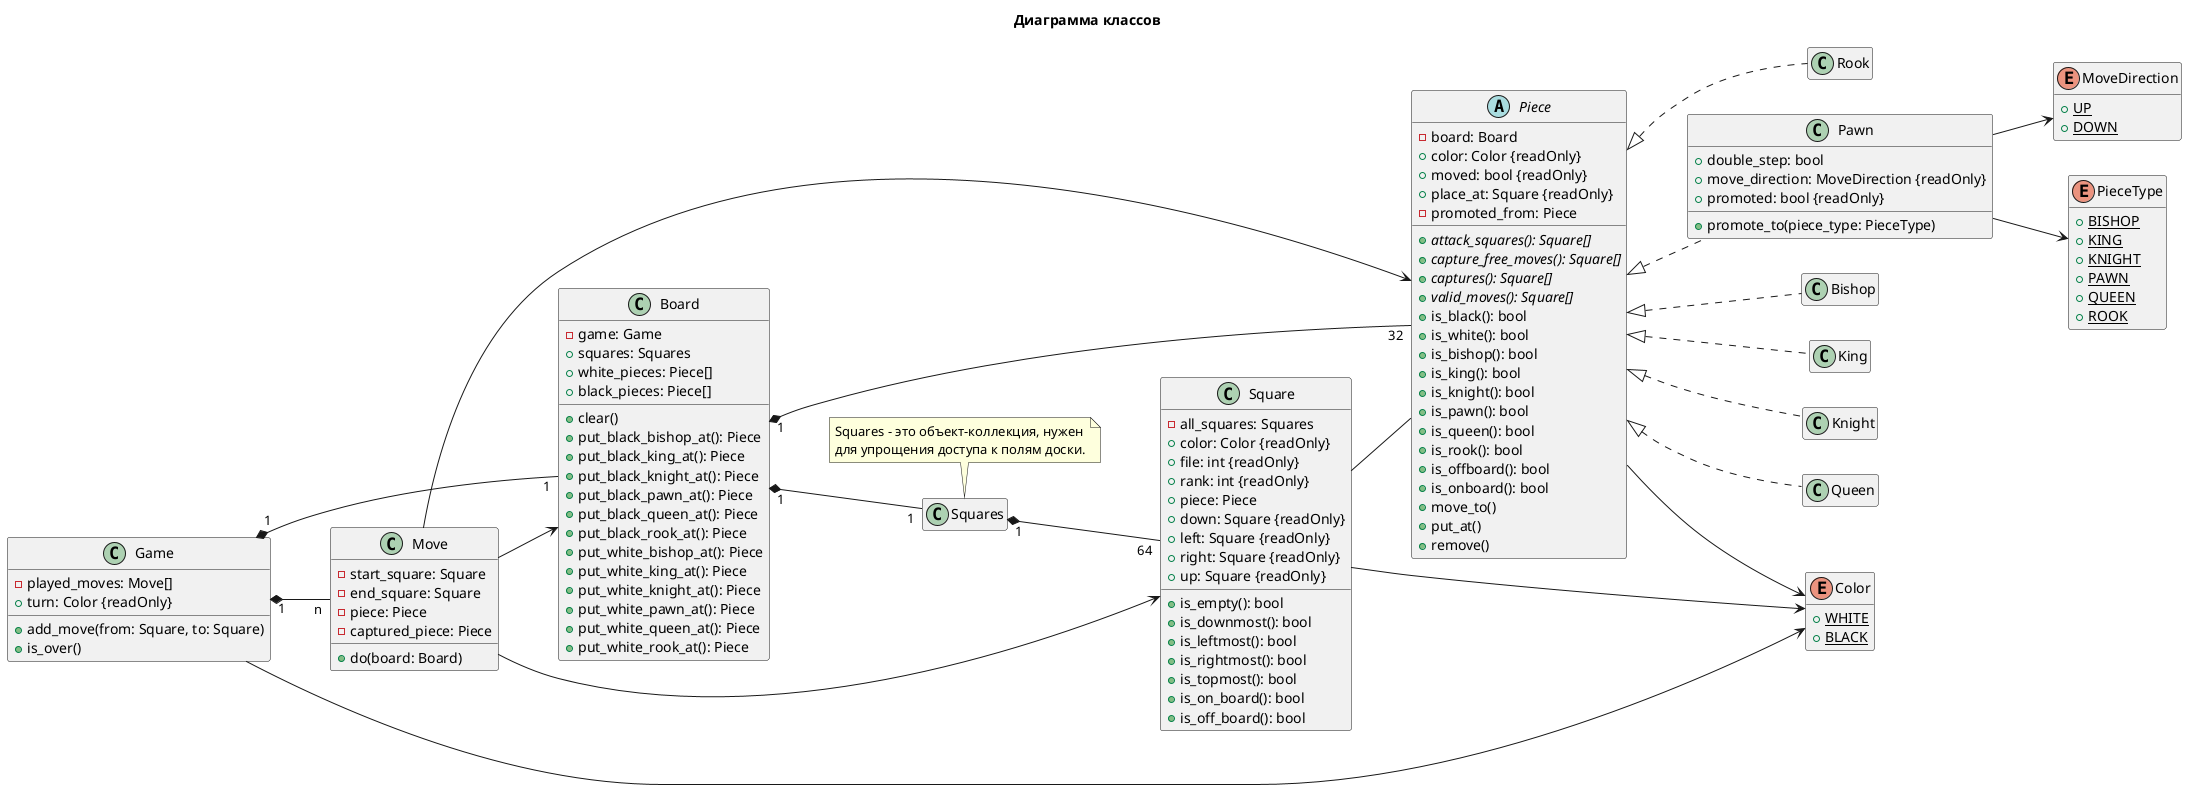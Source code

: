 @startuml
left to right direction
hide empty members
title Диаграмма классов

class Board {
  -game: Game
  +squares: Squares
  +white_pieces: Piece[]
  +black_pieces: Piece[]
  +clear()
  +put_black_bishop_at(): Piece
  +put_black_king_at(): Piece
  +put_black_knight_at(): Piece
  +put_black_pawn_at(): Piece
  +put_black_queen_at(): Piece
  +put_black_rook_at(): Piece
  +put_white_bishop_at(): Piece
  +put_white_king_at(): Piece
  +put_white_knight_at(): Piece
  +put_white_pawn_at(): Piece
  +put_white_queen_at(): Piece
  +put_white_rook_at(): Piece
}
Board "1" *-- "32" Piece
Board "1" *-- "1" Squares
Squares "1" *-- "64" Square
note top of Squares
  Squares - это объект-коллекция, нужен
  для упрощения доступа к полям доски.
end note

enum Color {
  {static} + WHITE
  {static} + BLACK
}

class Game {
  -played_moves: Move[]
  +turn: Color {readOnly}
  +add_move(from: Square, to: Square)
  +is_over()
}
Game --> Color
Game "1" *-- "1" Board
Game "1" *-- "n" Move

class Move {
  -start_square: Square
  -end_square: Square
  -piece: Piece
  -captured_piece: Piece
  +do(board: Board)
}
Move --> Piece
Move --> Square
Move --> Board

enum MoveDirection {
  {static} + UP
  {static} + DOWN
}

class Pawn {
  +double_step: bool
  +move_direction: MoveDirection {readOnly}
  +promoted: bool {readOnly}
  +promote_to(piece_type: PieceType)
}
Pawn --> MoveDirection
Pawn --> PieceType

abstract class Piece {
  -board: Board
  +color: Color {readOnly}
  +moved: bool {readOnly}
  +place_at: Square {readOnly}
  -promoted_from: Piece
  {abstract} +attack_squares(): Square[]
  {abstract} +capture_free_moves(): Square[]
  {abstract} +captures(): Square[]
  {abstract} +valid_moves(): Square[]
  +is_black(): bool
  +is_white(): bool
  +is_bishop(): bool
  +is_king(): bool
  +is_knight(): bool
  +is_pawn(): bool
  +is_queen(): bool
  +is_rook(): bool
  +is_offboard(): bool
  +is_onboard(): bool
  +move_to()
  +put_at()
  +remove()
}
Piece --> Color
Piece <|.. Bishop
Piece <|.. King
Piece <|.. Knight
Piece <|.. Queen
Piece <|.. Rook
Piece <|.. Pawn

enum PieceType {
  {static} +BISHOP
  {static} +KING
  {static} +KNIGHT
  {static} +PAWN
  {static} +QUEEN
  {static} +ROOK
}

class Square {
  -all_squares: Squares
  +color: Color {readOnly}
  +file: int {readOnly}
  +rank: int {readOnly}
  +piece: Piece
  +down: Square {readOnly}
  +left: Square {readOnly}
  +right: Square {readOnly}
  +up: Square {readOnly}
  +is_empty(): bool
  +is_downmost(): bool
  +is_leftmost(): bool
  +is_rightmost(): bool
  +is_topmost(): bool
  +is_on_board(): bool
  +is_off_board(): bool
}
Square --> Color
Square -- Piece
@enduml
